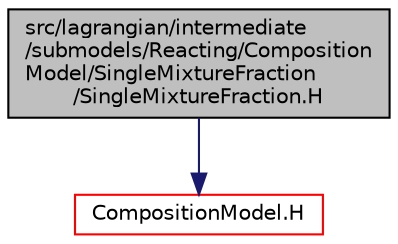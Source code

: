 digraph "src/lagrangian/intermediate/submodels/Reacting/CompositionModel/SingleMixtureFraction/SingleMixtureFraction.H"
{
  bgcolor="transparent";
  edge [fontname="Helvetica",fontsize="10",labelfontname="Helvetica",labelfontsize="10"];
  node [fontname="Helvetica",fontsize="10",shape=record];
  Node1 [label="src/lagrangian/intermediate\l/submodels/Reacting/Composition\lModel/SingleMixtureFraction\l/SingleMixtureFraction.H",height=0.2,width=0.4,color="black", fillcolor="grey75", style="filled", fontcolor="black"];
  Node1 -> Node2 [color="midnightblue",fontsize="10",style="solid",fontname="Helvetica"];
  Node2 [label="CompositionModel.H",height=0.2,width=0.4,color="red",URL="$a06975.html"];
}
